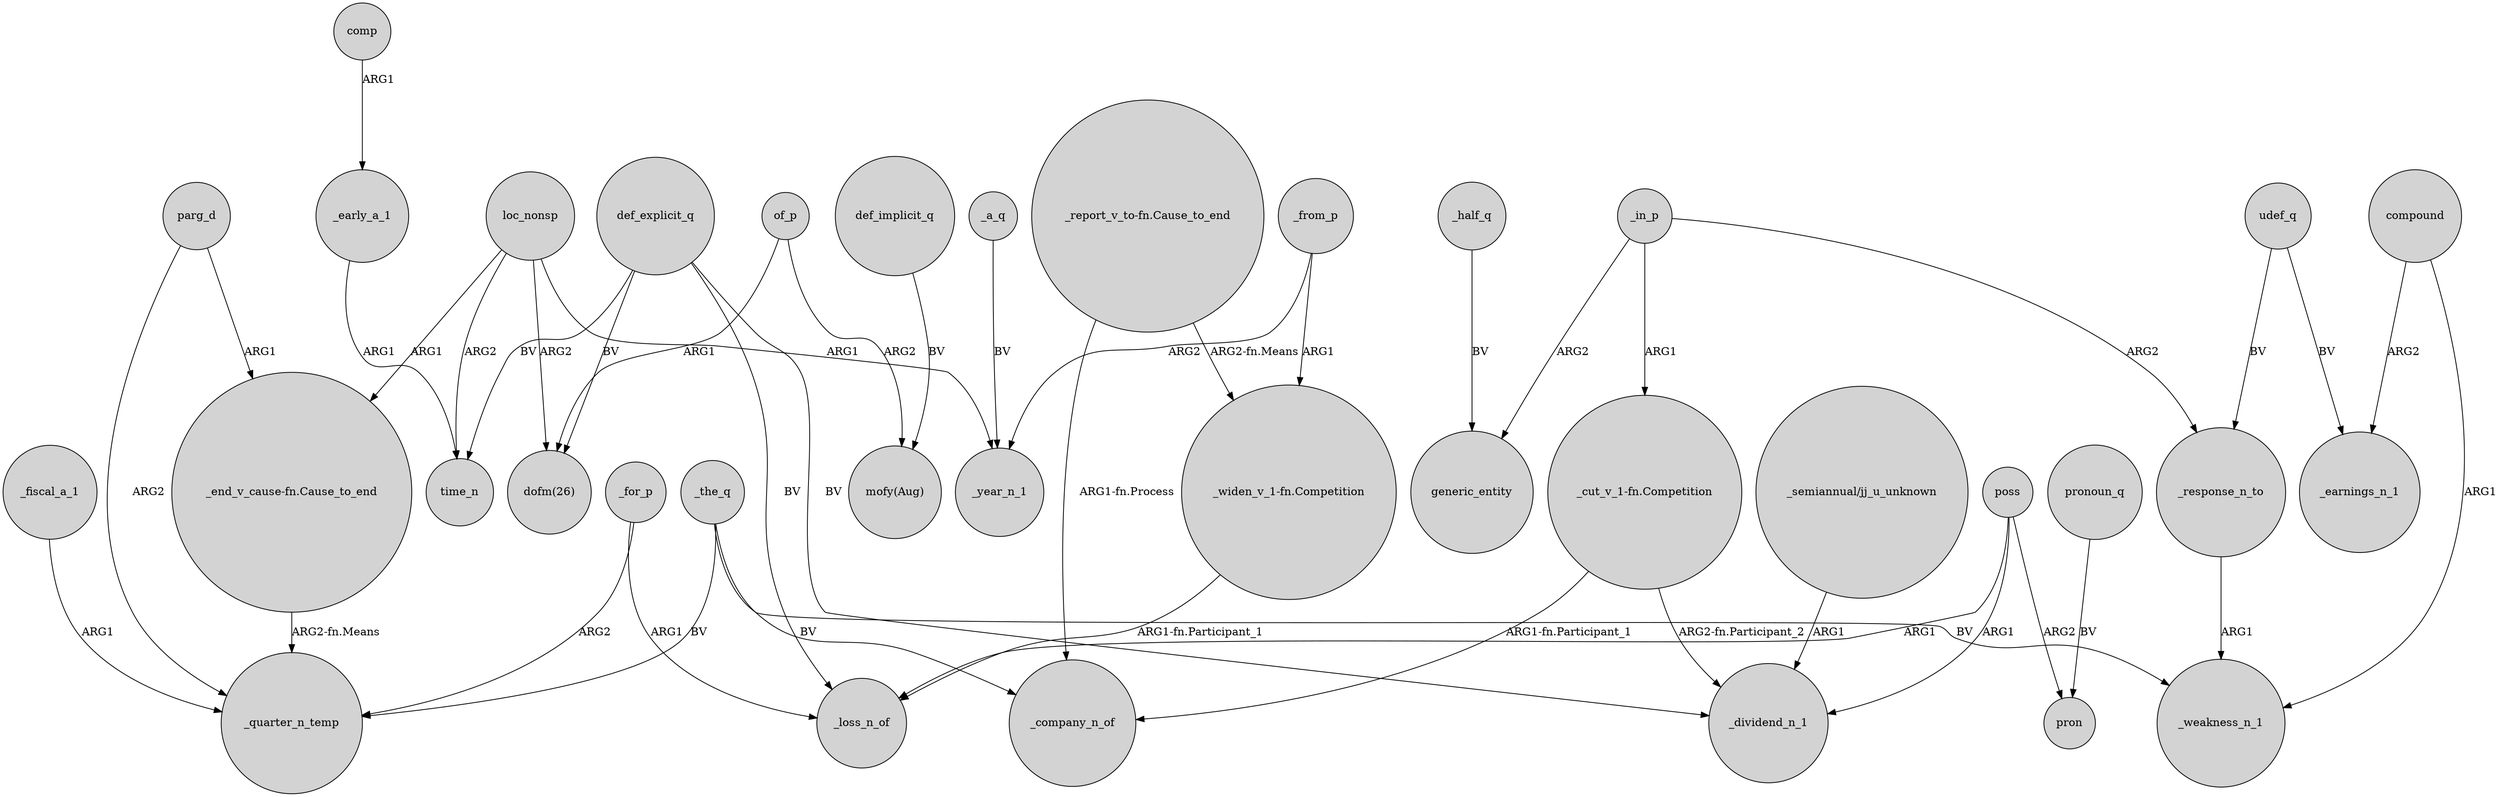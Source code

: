 digraph {
	node [shape=circle style=filled]
	_early_a_1 -> time_n [label=ARG1]
	parg_d -> "_end_v_cause-fn.Cause_to_end" [label=ARG1]
	"_cut_v_1-fn.Competition" -> _dividend_n_1 [label="ARG2-fn.Participant_2"]
	_response_n_to -> _weakness_n_1 [label=ARG1]
	of_p -> "dofm(26)" [label=ARG1]
	loc_nonsp -> "dofm(26)" [label=ARG2]
	loc_nonsp -> _year_n_1 [label=ARG1]
	def_explicit_q -> _loss_n_of [label=BV]
	poss -> _dividend_n_1 [label=ARG1]
	_the_q -> _quarter_n_temp [label=BV]
	compound -> _weakness_n_1 [label=ARG1]
	def_explicit_q -> _dividend_n_1 [label=BV]
	"_cut_v_1-fn.Competition" -> _company_n_of [label="ARG1-fn.Participant_1"]
	comp -> _early_a_1 [label=ARG1]
	_a_q -> _year_n_1 [label=BV]
	compound -> _earnings_n_1 [label=ARG2]
	pronoun_q -> pron [label=BV]
	of_p -> "mofy(Aug)" [label=ARG2]
	_in_p -> generic_entity [label=ARG2]
	poss -> pron [label=ARG2]
	_for_p -> _quarter_n_temp [label=ARG2]
	udef_q -> _earnings_n_1 [label=BV]
	_from_p -> "_widen_v_1-fn.Competition" [label=ARG1]
	_for_p -> _loss_n_of [label=ARG1]
	_in_p -> "_cut_v_1-fn.Competition" [label=ARG1]
	def_implicit_q -> "mofy(Aug)" [label=BV]
	parg_d -> _quarter_n_temp [label=ARG2]
	_from_p -> _year_n_1 [label=ARG2]
	loc_nonsp -> "_end_v_cause-fn.Cause_to_end" [label=ARG1]
	def_explicit_q -> "dofm(26)" [label=BV]
	"_report_v_to-fn.Cause_to_end" -> _company_n_of [label="ARG1-fn.Process"]
	def_explicit_q -> time_n [label=BV]
	_half_q -> generic_entity [label=BV]
	loc_nonsp -> time_n [label=ARG2]
	udef_q -> _response_n_to [label=BV]
	"_report_v_to-fn.Cause_to_end" -> "_widen_v_1-fn.Competition" [label="ARG2-fn.Means"]
	_fiscal_a_1 -> _quarter_n_temp [label=ARG1]
	_the_q -> _weakness_n_1 [label=BV]
	"_semiannual/jj_u_unknown" -> _dividend_n_1 [label=ARG1]
	_the_q -> _company_n_of [label=BV]
	"_widen_v_1-fn.Competition" -> _loss_n_of [label="ARG1-fn.Participant_1"]
	"_end_v_cause-fn.Cause_to_end" -> _quarter_n_temp [label="ARG2-fn.Means"]
	poss -> _loss_n_of [label=ARG1]
	_in_p -> _response_n_to [label=ARG2]
}
